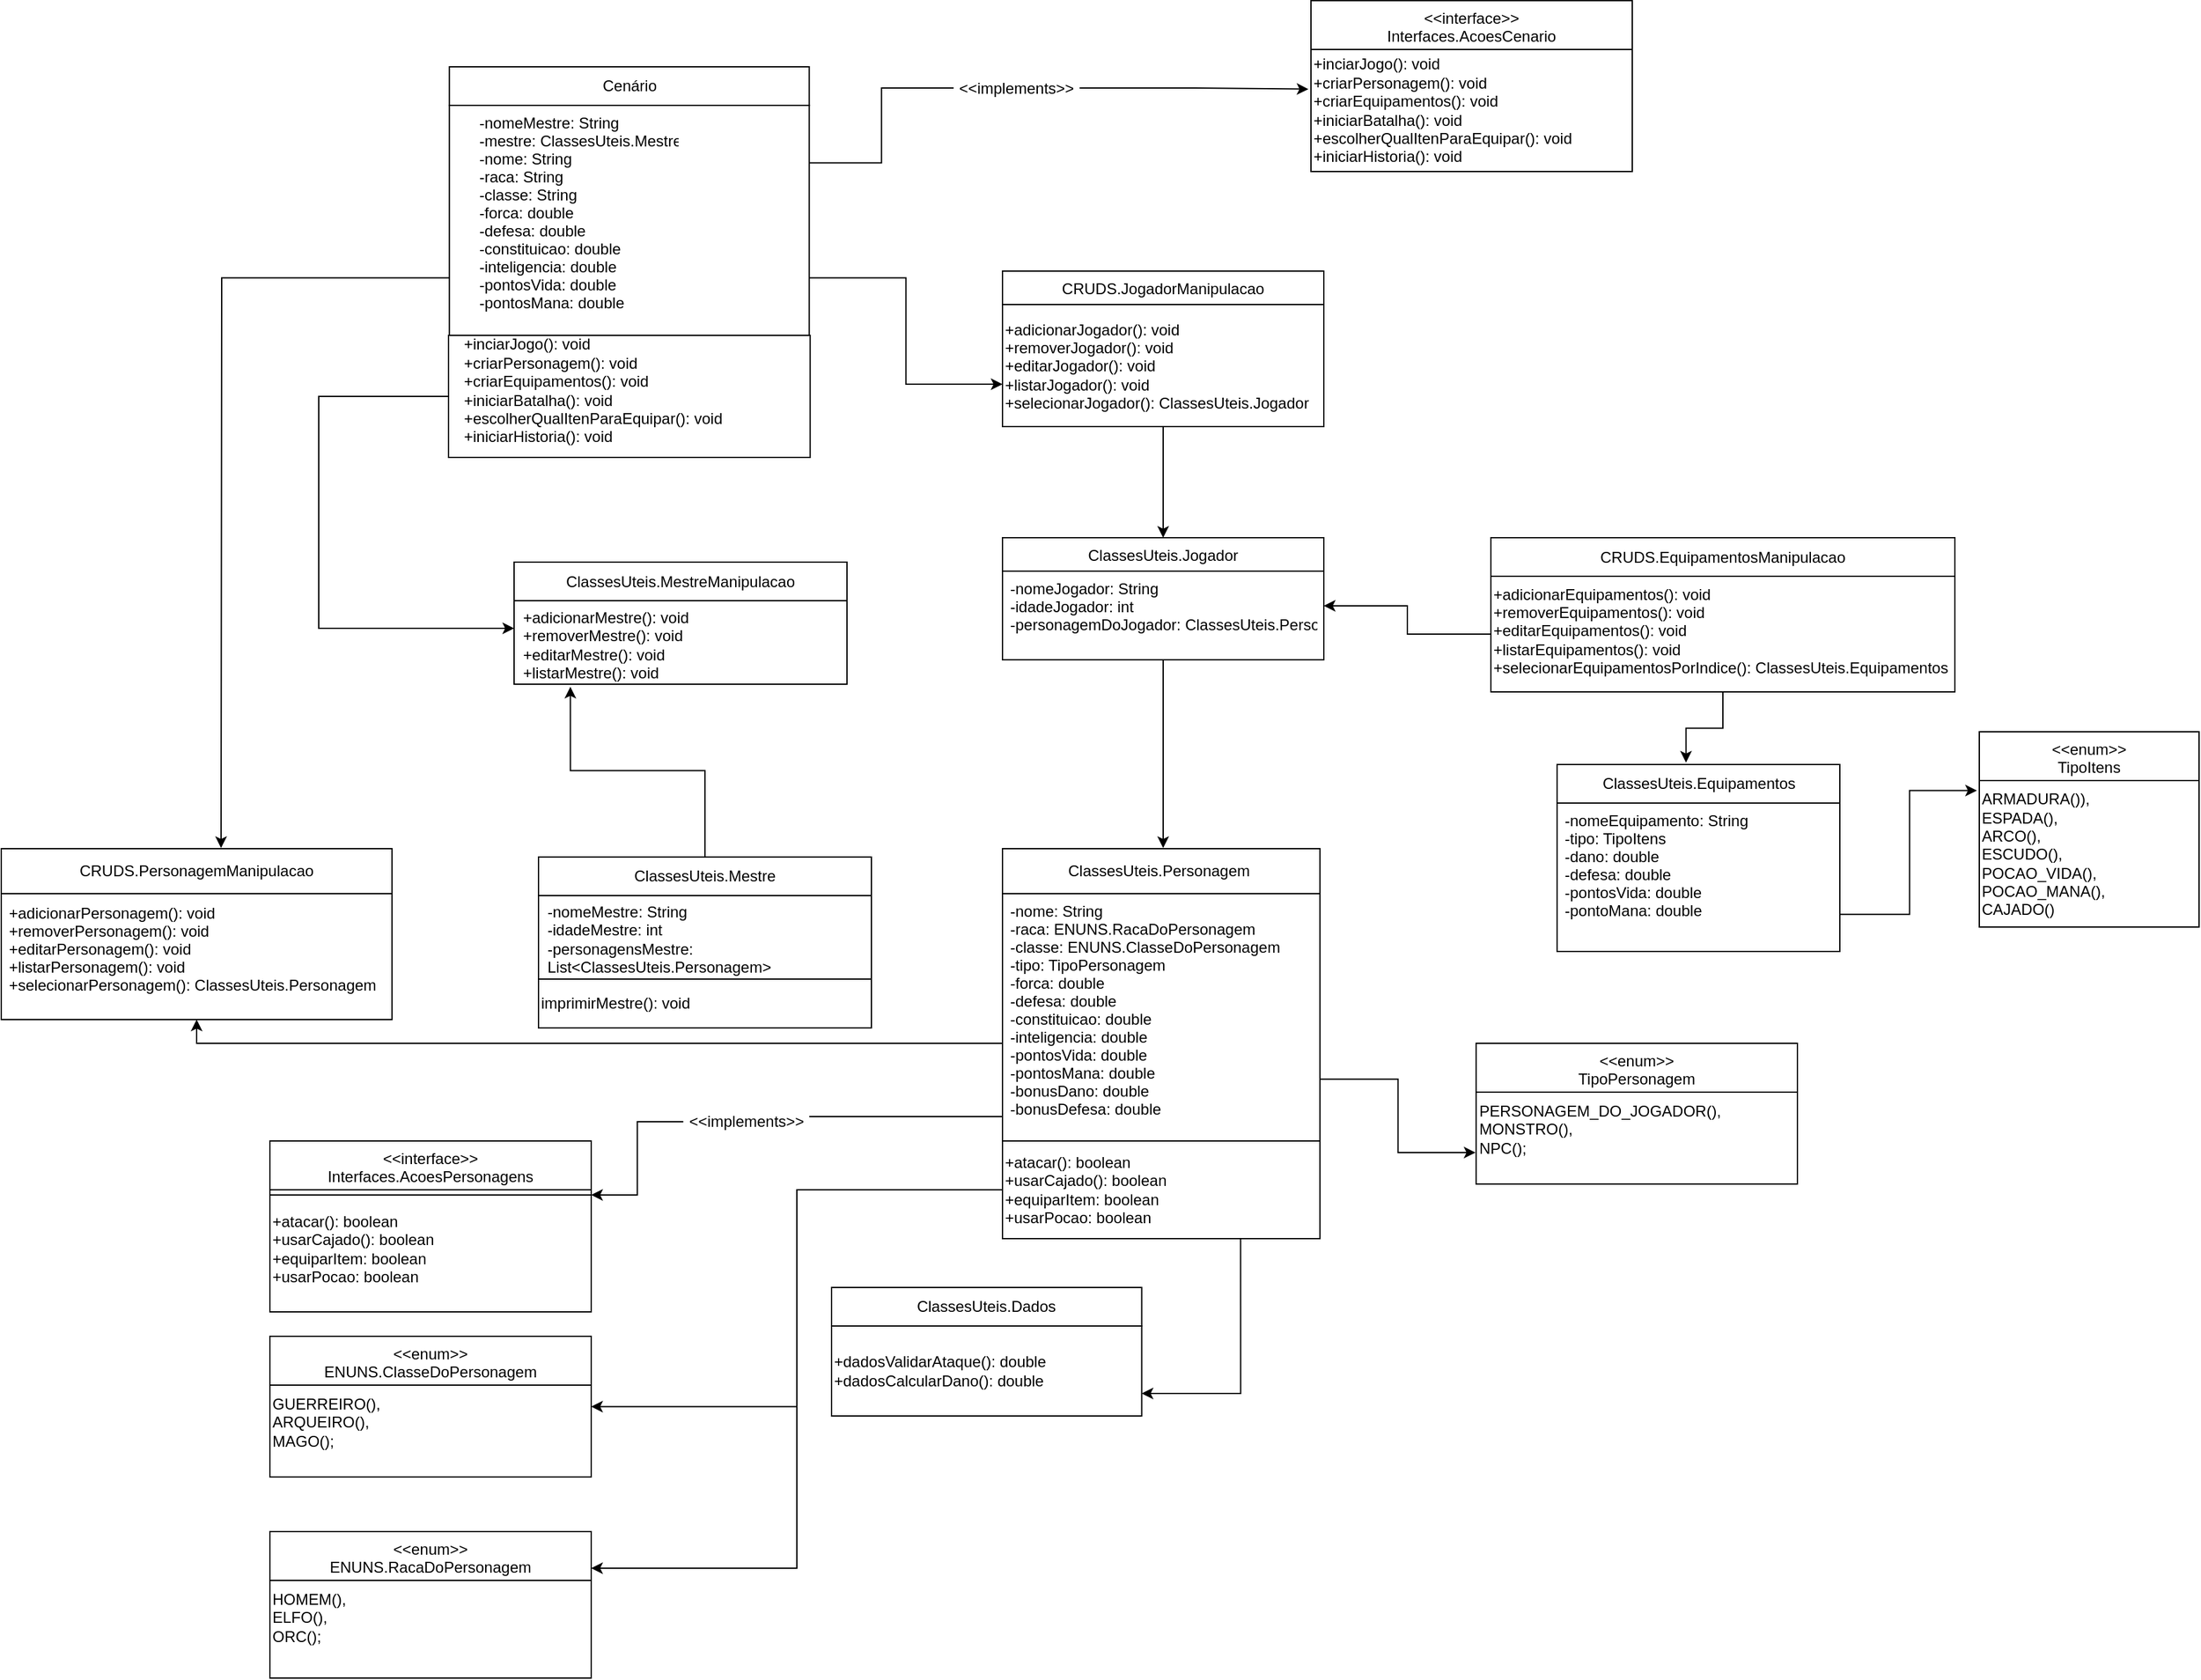 <mxfile version="20.4.0" type="github">
  <diagram id="C5RBs43oDa-KdzZeNtuy" name="Page-1">
    <mxGraphModel dx="2415" dy="1745" grid="1" gridSize="19" guides="1" tooltips="1" connect="1" arrows="1" fold="1" page="0" pageScale="1" pageWidth="827" pageHeight="1169" math="0" shadow="0">
      <root>
        <mxCell id="WIyWlLk6GJQsqaUBKTNV-0" />
        <mxCell id="WIyWlLk6GJQsqaUBKTNV-1" parent="WIyWlLk6GJQsqaUBKTNV-0" />
        <mxCell id="aQi3MAtJLsASPVlaxSXh-3" value="Cenário" style="rounded=0;whiteSpace=wrap;html=1;" parent="WIyWlLk6GJQsqaUBKTNV-1" vertex="1">
          <mxGeometry x="82.65" y="-456" width="280" height="30" as="geometry" />
        </mxCell>
        <mxCell id="xMzIyeOoaKzMOS7QW3ga-56" style="edgeStyle=orthogonalEdgeStyle;rounded=0;orthogonalLoop=1;jettySize=auto;html=1;exitX=1;exitY=0.75;exitDx=0;exitDy=0;entryX=0;entryY=0.653;entryDx=0;entryDy=0;entryPerimeter=0;fontFamily=Helvetica;fontSize=12;fontColor=default;" parent="WIyWlLk6GJQsqaUBKTNV-1" source="aQi3MAtJLsASPVlaxSXh-4" target="xMzIyeOoaKzMOS7QW3ga-23" edge="1">
          <mxGeometry relative="1" as="geometry" />
        </mxCell>
        <mxCell id="Moc88rCNBjQg3oymP7T_-1" style="edgeStyle=orthogonalEdgeStyle;rounded=0;orthogonalLoop=1;jettySize=auto;html=1;exitX=0;exitY=0.75;exitDx=0;exitDy=0;" edge="1" parent="WIyWlLk6GJQsqaUBKTNV-1" source="aQi3MAtJLsASPVlaxSXh-4">
          <mxGeometry relative="1" as="geometry">
            <mxPoint x="-95" y="152" as="targetPoint" />
          </mxGeometry>
        </mxCell>
        <mxCell id="aQi3MAtJLsASPVlaxSXh-4" value="" style="rounded=0;whiteSpace=wrap;html=1;" parent="WIyWlLk6GJQsqaUBKTNV-1" vertex="1">
          <mxGeometry x="82.65" y="-426" width="280" height="179" as="geometry" />
        </mxCell>
        <mxCell id="aQi3MAtJLsASPVlaxSXh-6" value="ClassesUteis.Equipamentos" style="rounded=0;whiteSpace=wrap;html=1;" parent="WIyWlLk6GJQsqaUBKTNV-1" vertex="1">
          <mxGeometry x="944.5" y="87" width="220" height="30" as="geometry" />
        </mxCell>
        <mxCell id="aQi3MAtJLsASPVlaxSXh-7" style="edgeStyle=orthogonalEdgeStyle;rounded=0;orthogonalLoop=1;jettySize=auto;html=1;exitX=0.5;exitY=1;exitDx=0;exitDy=0;" parent="WIyWlLk6GJQsqaUBKTNV-1" edge="1">
          <mxGeometry relative="1" as="geometry">
            <mxPoint x="753" y="347.5" as="sourcePoint" />
            <mxPoint x="753" y="347.5" as="targetPoint" />
          </mxGeometry>
        </mxCell>
        <mxCell id="Moc88rCNBjQg3oymP7T_-8" style="edgeStyle=orthogonalEdgeStyle;rounded=0;orthogonalLoop=1;jettySize=auto;html=1;exitX=0;exitY=0.5;exitDx=0;exitDy=0;entryX=0;entryY=0.331;entryDx=0;entryDy=0;entryPerimeter=0;" edge="1" parent="WIyWlLk6GJQsqaUBKTNV-1" source="aQi3MAtJLsASPVlaxSXh-8" target="Moc88rCNBjQg3oymP7T_-3">
          <mxGeometry relative="1" as="geometry">
            <mxPoint x="-19" y="-19" as="targetPoint" />
            <Array as="points">
              <mxPoint x="-19" y="-199" />
              <mxPoint x="-19" y="-19" />
            </Array>
          </mxGeometry>
        </mxCell>
        <mxCell id="aQi3MAtJLsASPVlaxSXh-8" value="" style="rounded=0;whiteSpace=wrap;html=1;" parent="WIyWlLk6GJQsqaUBKTNV-1" vertex="1">
          <mxGeometry x="81.98" y="-247" width="281.35" height="95" as="geometry" />
        </mxCell>
        <mxCell id="xMzIyeOoaKzMOS7QW3ga-42" style="edgeStyle=orthogonalEdgeStyle;rounded=0;orthogonalLoop=1;jettySize=auto;html=1;exitX=1;exitY=0.75;exitDx=0;exitDy=0;entryX=-0.011;entryY=0.068;entryDx=0;entryDy=0;entryPerimeter=0;fontFamily=Helvetica;fontSize=12;fontColor=default;" parent="WIyWlLk6GJQsqaUBKTNV-1" source="aQi3MAtJLsASPVlaxSXh-9" target="xMzIyeOoaKzMOS7QW3ga-41" edge="1">
          <mxGeometry relative="1" as="geometry" />
        </mxCell>
        <mxCell id="aQi3MAtJLsASPVlaxSXh-9" value="" style="rounded=0;whiteSpace=wrap;html=1;" parent="WIyWlLk6GJQsqaUBKTNV-1" vertex="1">
          <mxGeometry x="944.5" y="117" width="220" height="115.5" as="geometry" />
        </mxCell>
        <mxCell id="aQi3MAtJLsASPVlaxSXh-18" value="ClassesUteis.Personagem&amp;nbsp;" style="rounded=0;whiteSpace=wrap;html=1;" parent="WIyWlLk6GJQsqaUBKTNV-1" vertex="1">
          <mxGeometry x="513" y="152.5" width="247" height="35" as="geometry" />
        </mxCell>
        <mxCell id="pw85wmvpRaySXr9k1KnQ-8" style="edgeStyle=orthogonalEdgeStyle;rounded=0;orthogonalLoop=1;jettySize=auto;html=1;entryX=1;entryY=0.25;entryDx=0;entryDy=0;" parent="WIyWlLk6GJQsqaUBKTNV-1" target="pw85wmvpRaySXr9k1KnQ-3" edge="1">
          <mxGeometry relative="1" as="geometry">
            <Array as="points">
              <mxPoint x="513" y="456" />
              <mxPoint x="514" y="456" />
              <mxPoint x="514" y="418" />
              <mxPoint x="353" y="418" />
              <mxPoint x="353" y="713" />
            </Array>
            <mxPoint x="513" y="449" as="sourcePoint" />
          </mxGeometry>
        </mxCell>
        <mxCell id="pw85wmvpRaySXr9k1KnQ-34" style="edgeStyle=orthogonalEdgeStyle;rounded=0;orthogonalLoop=1;jettySize=auto;html=1;exitX=0;exitY=0.5;exitDx=0;exitDy=0;entryX=1;entryY=0.5;entryDx=0;entryDy=0;" parent="WIyWlLk6GJQsqaUBKTNV-1" target="pw85wmvpRaySXr9k1KnQ-0" edge="1">
          <mxGeometry relative="1" as="geometry">
            <Array as="points">
              <mxPoint x="514" y="418" />
              <mxPoint x="353" y="418" />
              <mxPoint x="353" y="587" />
            </Array>
            <mxPoint x="513.5" y="449.0" as="sourcePoint" />
          </mxGeometry>
        </mxCell>
        <mxCell id="xMzIyeOoaKzMOS7QW3ga-46" style="edgeStyle=orthogonalEdgeStyle;rounded=0;orthogonalLoop=1;jettySize=auto;html=1;exitX=1;exitY=0.75;exitDx=0;exitDy=0;entryX=-0.002;entryY=0.825;entryDx=0;entryDy=0;entryPerimeter=0;fontFamily=Helvetica;fontSize=12;fontColor=default;" parent="WIyWlLk6GJQsqaUBKTNV-1" source="aQi3MAtJLsASPVlaxSXh-20" target="xMzIyeOoaKzMOS7QW3ga-45" edge="1">
          <mxGeometry relative="1" as="geometry" />
        </mxCell>
        <mxCell id="aQi3MAtJLsASPVlaxSXh-20" value="" style="rounded=0;whiteSpace=wrap;html=1;" parent="WIyWlLk6GJQsqaUBKTNV-1" vertex="1">
          <mxGeometry x="513" y="187.5" width="247" height="192.5" as="geometry" />
        </mxCell>
        <mxCell id="7tbVIV-6kWvi_5owY3Rs-22" style="edgeStyle=orthogonalEdgeStyle;rounded=0;orthogonalLoop=1;jettySize=auto;html=1;exitX=0;exitY=0.5;exitDx=0;exitDy=0;startArrow=none;" parent="WIyWlLk6GJQsqaUBKTNV-1" source="7tbVIV-6kWvi_5owY3Rs-24" target="7tbVIV-6kWvi_5owY3Rs-16" edge="1">
          <mxGeometry relative="1" as="geometry" />
        </mxCell>
        <mxCell id="xMzIyeOoaKzMOS7QW3ga-16" style="edgeStyle=orthogonalEdgeStyle;rounded=0;orthogonalLoop=1;jettySize=auto;html=1;exitX=0;exitY=0.5;exitDx=0;exitDy=0;fontFamily=Helvetica;fontSize=12;fontColor=default;entryX=0.5;entryY=1;entryDx=0;entryDy=0;" parent="WIyWlLk6GJQsqaUBKTNV-1" source="aQi3MAtJLsASPVlaxSXh-21" target="i_C0AF-9v9BAxJ9rnjFK-3" edge="1">
          <mxGeometry relative="1" as="geometry">
            <mxPoint x="215" y="323" as="targetPoint" />
            <Array as="points">
              <mxPoint x="513" y="274" />
              <mxPoint x="513" y="304" />
              <mxPoint x="215" y="304" />
            </Array>
          </mxGeometry>
        </mxCell>
        <mxCell id="aQi3MAtJLsASPVlaxSXh-21" value="-nome: String&#xa;-raca: ENUNS.RacaDoPersonagem&#xa;-classe: ENUNS.ClasseDoPersonagem&#xa;-tipo: TipoPersonagem&#xa;-forca: double&#xa;-defesa: double&#xa;-constituicao: double&#xa;-inteligencia: double&#xa;-pontosVida: double&#xa;-pontosMana: double&#xa;-bonusDano: double&#xa;-bonusDefesa: double&#xa;&#xa;&#xa;&#xa;" style="text;align=left;verticalAlign=top;spacingLeft=4;spacingRight=4;overflow=hidden;rotatable=0;points=[[0,0.5],[1,0.5]];portConstraint=eastwest;" parent="WIyWlLk6GJQsqaUBKTNV-1" vertex="1">
          <mxGeometry x="513" y="187.5" width="240" height="173.5" as="geometry" />
        </mxCell>
        <mxCell id="aQi3MAtJLsASPVlaxSXh-22" value="-nomeEquipamento: String&#xa;-tipo: TipoItens&#xa;-dano: double&#xa;-defesa: double&#xa;-pontosVida: double&#xa;-pontoMana: double" style="text;align=left;verticalAlign=top;spacingLeft=4;spacingRight=4;overflow=hidden;rotatable=0;points=[[0,0.5],[1,0.5]];portConstraint=eastwest;" parent="WIyWlLk6GJQsqaUBKTNV-1" vertex="1">
          <mxGeometry x="944.5" y="117" width="187" height="134.5" as="geometry" />
        </mxCell>
        <mxCell id="aQi3MAtJLsASPVlaxSXh-23" value="-nomeMestre: String&#xa;-mestre: ClassesUteis.Mestre&#xa;-nome: String&#xa;-raca: String&#xa;-classe: String&#xa;-forca: double&#xa;-defesa: double&#xa;-constituicao: double&#xa;-inteligencia: double&#xa;-pontosVida: double&#xa;-pontosMana: double" style="text;align=left;verticalAlign=top;spacingLeft=4;spacingRight=4;overflow=hidden;rotatable=0;points=[[0,0.5],[1,0.5]];portConstraint=eastwest;" parent="WIyWlLk6GJQsqaUBKTNV-1" vertex="1">
          <mxGeometry x="100" y="-426" width="166" height="174" as="geometry" />
        </mxCell>
        <mxCell id="aqDDlLiModhRZFDufuGG-31" value="ClassesUteis.Dados" style="rounded=0;whiteSpace=wrap;html=1;" parent="WIyWlLk6GJQsqaUBKTNV-1" vertex="1">
          <mxGeometry x="380.0" y="494" width="241.31" height="30" as="geometry" />
        </mxCell>
        <mxCell id="aqDDlLiModhRZFDufuGG-33" value="+dadosValidarAtaque(): double&lt;br&gt;+dadosCalcularDano(): double" style="rounded=0;whiteSpace=wrap;html=1;align=left;" parent="WIyWlLk6GJQsqaUBKTNV-1" vertex="1">
          <mxGeometry x="380.0" y="524" width="241.31" height="70" as="geometry" />
        </mxCell>
        <mxCell id="xMzIyeOoaKzMOS7QW3ga-25" style="edgeStyle=orthogonalEdgeStyle;rounded=0;orthogonalLoop=1;jettySize=auto;html=1;exitX=0.5;exitY=1;exitDx=0;exitDy=0;fontFamily=Helvetica;fontSize=12;fontColor=default;" parent="WIyWlLk6GJQsqaUBKTNV-1" source="7tbVIV-6kWvi_5owY3Rs-0" edge="1">
          <mxGeometry relative="1" as="geometry">
            <mxPoint x="638" y="152" as="targetPoint" />
          </mxGeometry>
        </mxCell>
        <mxCell id="7tbVIV-6kWvi_5owY3Rs-0" value="ClassesUteis.Jogador&#xa;" style="swimlane;fontStyle=0;align=center;verticalAlign=top;childLayout=stackLayout;horizontal=1;startSize=26;horizontalStack=0;resizeParent=1;resizeLast=0;collapsible=1;marginBottom=0;rounded=0;shadow=0;strokeWidth=1;" parent="WIyWlLk6GJQsqaUBKTNV-1" vertex="1">
          <mxGeometry x="513" y="-89.5" width="250" height="95" as="geometry">
            <mxRectangle x="550" y="140" width="160" height="26" as="alternateBounds" />
          </mxGeometry>
        </mxCell>
        <mxCell id="7tbVIV-6kWvi_5owY3Rs-1" value="-nomeJogador: String&#xa;-idadeJogador: int&#xa;-personagemDoJogador: ClassesUteis.Personagem" style="text;align=left;verticalAlign=top;spacingLeft=4;spacingRight=4;overflow=hidden;rotatable=0;points=[[0,0.5],[1,0.5]];portConstraint=eastwest;" parent="7tbVIV-6kWvi_5owY3Rs-0" vertex="1">
          <mxGeometry y="26" width="250" height="54" as="geometry" />
        </mxCell>
        <mxCell id="7tbVIV-6kWvi_5owY3Rs-14" value="&lt;&lt;interface&gt;&gt;&#xa;Interfaces.AcoesPersonagens" style="swimlane;fontStyle=0;align=center;verticalAlign=top;childLayout=stackLayout;horizontal=1;startSize=38;horizontalStack=0;resizeParent=1;resizeLast=0;collapsible=1;marginBottom=0;rounded=0;shadow=0;strokeWidth=1;" parent="WIyWlLk6GJQsqaUBKTNV-1" vertex="1">
          <mxGeometry x="-57" y="380" width="250" height="133" as="geometry">
            <mxRectangle x="550" y="140" width="160" height="26" as="alternateBounds" />
          </mxGeometry>
        </mxCell>
        <mxCell id="7tbVIV-6kWvi_5owY3Rs-16" value="" style="line;html=1;strokeWidth=1;align=left;verticalAlign=middle;spacingTop=-1;spacingLeft=3;spacingRight=3;rotatable=0;labelPosition=right;points=[];portConstraint=eastwest;" parent="7tbVIV-6kWvi_5owY3Rs-14" vertex="1">
          <mxGeometry y="38" width="250" height="8" as="geometry" />
        </mxCell>
        <mxCell id="7tbVIV-6kWvi_5owY3Rs-17" value="&lt;div style=&quot;direction: ltr;&quot;&gt;&lt;span style=&quot;background-color: initial;&quot;&gt;+atacar(): boolean&lt;/span&gt;&lt;/div&gt;&lt;div style=&quot;direction: ltr;&quot;&gt;&lt;span style=&quot;background-color: initial;&quot;&gt;+usarCajado(): boolean&lt;/span&gt;&lt;/div&gt;&lt;div style=&quot;direction: ltr;&quot;&gt;&lt;span style=&quot;background-color: initial;&quot;&gt;+equiparItem: boolean&lt;/span&gt;&lt;/div&gt;&lt;div style=&quot;direction: ltr;&quot;&gt;&lt;span style=&quot;background-color: initial;&quot;&gt;+usarPocao: boolean&lt;/span&gt;&lt;/div&gt;" style="text;html=1;align=left;verticalAlign=middle;resizable=0;points=[];autosize=1;strokeColor=none;fillColor=none;" parent="7tbVIV-6kWvi_5owY3Rs-14" vertex="1">
          <mxGeometry y="46" width="250" height="76" as="geometry" />
        </mxCell>
        <mxCell id="7tbVIV-6kWvi_5owY3Rs-24" value="&amp;lt;&amp;lt;implements&amp;gt;&amp;gt;" style="text;html=1;strokeColor=none;fillColor=none;align=center;verticalAlign=middle;whiteSpace=wrap;rounded=0;" parent="WIyWlLk6GJQsqaUBKTNV-1" vertex="1">
          <mxGeometry x="264.65" y="350" width="98" height="30" as="geometry" />
        </mxCell>
        <mxCell id="7tbVIV-6kWvi_5owY3Rs-25" value="" style="edgeStyle=orthogonalEdgeStyle;rounded=0;orthogonalLoop=1;jettySize=auto;html=1;exitX=0;exitY=0.5;exitDx=0;exitDy=0;endArrow=none;" parent="WIyWlLk6GJQsqaUBKTNV-1" source="aQi3MAtJLsASPVlaxSXh-21" target="7tbVIV-6kWvi_5owY3Rs-24" edge="1">
          <mxGeometry relative="1" as="geometry">
            <mxPoint x="513" y="267.5" as="sourcePoint" />
            <mxPoint x="269" y="156" as="targetPoint" />
            <Array as="points">
              <mxPoint x="513" y="274" />
              <mxPoint x="513" y="361" />
            </Array>
          </mxGeometry>
        </mxCell>
        <mxCell id="pw85wmvpRaySXr9k1KnQ-0" value="&lt;&lt;enum&gt;&gt;&#xa;ENUNS.ClasseDoPersonagem" style="swimlane;fontStyle=0;align=center;verticalAlign=top;childLayout=stackLayout;horizontal=1;startSize=38;horizontalStack=0;resizeParent=1;resizeLast=0;collapsible=1;marginBottom=0;rounded=0;shadow=0;strokeWidth=1;" parent="WIyWlLk6GJQsqaUBKTNV-1" vertex="1">
          <mxGeometry x="-57" y="532" width="250" height="109.5" as="geometry">
            <mxRectangle x="550" y="140" width="160" height="26" as="alternateBounds" />
          </mxGeometry>
        </mxCell>
        <mxCell id="pw85wmvpRaySXr9k1KnQ-33" value="GUERREIRO(),&lt;br&gt;ARQUEIRO(),&lt;br&gt;MAGO();" style="text;html=1;align=left;verticalAlign=middle;resizable=0;points=[];autosize=1;strokeColor=none;fillColor=none;" parent="pw85wmvpRaySXr9k1KnQ-0" vertex="1">
          <mxGeometry y="38" width="250" height="57" as="geometry" />
        </mxCell>
        <mxCell id="pw85wmvpRaySXr9k1KnQ-3" value="&lt;&lt;enum&gt;&gt;&#xa;ENUNS.RacaDoPersonagem" style="swimlane;fontStyle=0;align=center;verticalAlign=top;childLayout=stackLayout;horizontal=1;startSize=38;horizontalStack=0;resizeParent=1;resizeLast=0;collapsible=1;marginBottom=0;rounded=0;shadow=0;strokeWidth=1;" parent="WIyWlLk6GJQsqaUBKTNV-1" vertex="1">
          <mxGeometry x="-57" y="684" width="250" height="114" as="geometry">
            <mxRectangle x="550" y="140" width="160" height="26" as="alternateBounds" />
          </mxGeometry>
        </mxCell>
        <mxCell id="pw85wmvpRaySXr9k1KnQ-36" value="&lt;span style=&quot;background-color: initial;&quot;&gt;HOMEM(),&lt;/span&gt;&lt;br&gt;&lt;span style=&quot;background-color: initial;&quot;&gt;ELFO(),&lt;/span&gt;&lt;br&gt;&lt;span style=&quot;background-color: initial;&quot;&gt;ORC();&lt;/span&gt;" style="text;html=1;align=left;verticalAlign=middle;resizable=0;points=[];autosize=1;strokeColor=none;fillColor=none;" parent="pw85wmvpRaySXr9k1KnQ-3" vertex="1">
          <mxGeometry y="38" width="250" height="57" as="geometry" />
        </mxCell>
        <mxCell id="pw85wmvpRaySXr9k1KnQ-38" style="edgeStyle=orthogonalEdgeStyle;rounded=0;orthogonalLoop=1;jettySize=auto;html=1;exitX=0.5;exitY=1;exitDx=0;exitDy=0;" parent="WIyWlLk6GJQsqaUBKTNV-1" edge="1">
          <mxGeometry relative="1" as="geometry">
            <mxPoint x="388.0" y="502" as="sourcePoint" />
            <mxPoint x="388.0" y="502" as="targetPoint" />
          </mxGeometry>
        </mxCell>
        <mxCell id="i_C0AF-9v9BAxJ9rnjFK-0" style="edgeStyle=orthogonalEdgeStyle;rounded=0;orthogonalLoop=1;jettySize=auto;html=1;exitX=0.5;exitY=1;exitDx=0;exitDy=0;" parent="WIyWlLk6GJQsqaUBKTNV-1" edge="1">
          <mxGeometry relative="1" as="geometry">
            <mxPoint x="433" y="348.82" as="sourcePoint" />
            <mxPoint x="433" y="348.82" as="targetPoint" />
          </mxGeometry>
        </mxCell>
        <mxCell id="i_C0AF-9v9BAxJ9rnjFK-1" value="CRUDS.PersonagemManipulacao" style="rounded=0;whiteSpace=wrap;html=1;" parent="WIyWlLk6GJQsqaUBKTNV-1" vertex="1">
          <mxGeometry x="-266" y="152.5" width="304" height="35" as="geometry" />
        </mxCell>
        <mxCell id="i_C0AF-9v9BAxJ9rnjFK-3" value="" style="rounded=0;whiteSpace=wrap;html=1;" parent="WIyWlLk6GJQsqaUBKTNV-1" vertex="1">
          <mxGeometry x="-266" y="187.5" width="304" height="98" as="geometry" />
        </mxCell>
        <mxCell id="i_C0AF-9v9BAxJ9rnjFK-4" value="+adicionarPersonagem(): void&#xa;+removerPersonagem(): void&#xa;+editarPersonagem(): void&#xa;+listarPersonagem(): void&#xa;+selecionarPersonagem(): ClassesUteis.Personagem" style="text;align=left;verticalAlign=top;spacingLeft=4;spacingRight=4;overflow=hidden;rotatable=0;points=[[0,0.5],[1,0.5]];portConstraint=eastwest;" parent="WIyWlLk6GJQsqaUBKTNV-1" vertex="1">
          <mxGeometry x="-266" y="189" width="307.35" height="76" as="geometry" />
        </mxCell>
        <mxCell id="i_C0AF-9v9BAxJ9rnjFK-6" value="CRUDS.EquipamentosManipulacao" style="rounded=0;whiteSpace=wrap;html=1;" parent="WIyWlLk6GJQsqaUBKTNV-1" vertex="1">
          <mxGeometry x="893" y="-89.5" width="361" height="30" as="geometry" />
        </mxCell>
        <mxCell id="xMzIyeOoaKzMOS7QW3ga-15" style="edgeStyle=orthogonalEdgeStyle;rounded=0;orthogonalLoop=1;jettySize=auto;html=1;exitX=0.5;exitY=1;exitDx=0;exitDy=0;entryX=0.456;entryY=-0.05;entryDx=0;entryDy=0;entryPerimeter=0;fontFamily=Helvetica;fontSize=12;fontColor=default;" parent="WIyWlLk6GJQsqaUBKTNV-1" source="i_C0AF-9v9BAxJ9rnjFK-7" target="aQi3MAtJLsASPVlaxSXh-6" edge="1">
          <mxGeometry relative="1" as="geometry" />
        </mxCell>
        <mxCell id="xMzIyeOoaKzMOS7QW3ga-43" style="edgeStyle=orthogonalEdgeStyle;rounded=0;orthogonalLoop=1;jettySize=auto;html=1;exitX=0;exitY=0.5;exitDx=0;exitDy=0;entryX=1;entryY=0.5;entryDx=0;entryDy=0;fontFamily=Helvetica;fontSize=12;fontColor=default;" parent="WIyWlLk6GJQsqaUBKTNV-1" source="i_C0AF-9v9BAxJ9rnjFK-7" target="7tbVIV-6kWvi_5owY3Rs-1" edge="1">
          <mxGeometry relative="1" as="geometry" />
        </mxCell>
        <mxCell id="i_C0AF-9v9BAxJ9rnjFK-7" value="" style="rounded=0;whiteSpace=wrap;html=1;" parent="WIyWlLk6GJQsqaUBKTNV-1" vertex="1">
          <mxGeometry x="893" y="-59.5" width="361" height="90" as="geometry" />
        </mxCell>
        <mxCell id="xMzIyeOoaKzMOS7QW3ga-24" style="edgeStyle=orthogonalEdgeStyle;rounded=0;orthogonalLoop=1;jettySize=auto;html=1;exitX=0.5;exitY=1;exitDx=0;exitDy=0;entryX=0.5;entryY=0;entryDx=0;entryDy=0;fontFamily=Helvetica;fontSize=12;fontColor=default;" parent="WIyWlLk6GJQsqaUBKTNV-1" source="i_C0AF-9v9BAxJ9rnjFK-11" target="7tbVIV-6kWvi_5owY3Rs-0" edge="1">
          <mxGeometry relative="1" as="geometry" />
        </mxCell>
        <mxCell id="i_C0AF-9v9BAxJ9rnjFK-11" value="CRUDS.JogadorManipulacao&#xa;" style="swimlane;fontStyle=0;align=center;verticalAlign=top;childLayout=stackLayout;horizontal=1;startSize=26;horizontalStack=0;resizeParent=1;resizeLast=0;collapsible=1;marginBottom=0;rounded=0;shadow=0;strokeWidth=1;" parent="WIyWlLk6GJQsqaUBKTNV-1" vertex="1">
          <mxGeometry x="513" y="-297" width="250" height="121" as="geometry">
            <mxRectangle x="550" y="140" width="160" height="26" as="alternateBounds" />
          </mxGeometry>
        </mxCell>
        <mxCell id="xMzIyeOoaKzMOS7QW3ga-23" value="+adicionarJogador(): void&lt;br&gt;+removerJogador(): void&lt;br&gt;+editarJogador(): void&lt;br&gt;+listarJogador(): void&lt;br&gt;+selecionarJogador(): ClassesUteis.Jogador" style="text;html=1;align=left;verticalAlign=middle;resizable=0;points=[];autosize=1;strokeColor=none;fillColor=none;fontSize=12;fontFamily=Helvetica;fontColor=default;" parent="i_C0AF-9v9BAxJ9rnjFK-11" vertex="1">
          <mxGeometry y="26" width="250" height="95" as="geometry" />
        </mxCell>
        <mxCell id="xMzIyeOoaKzMOS7QW3ga-18" style="edgeStyle=orthogonalEdgeStyle;rounded=0;orthogonalLoop=1;jettySize=auto;html=1;exitX=0.75;exitY=1;exitDx=0;exitDy=0;fontFamily=Helvetica;fontSize=12;fontColor=default;entryX=1;entryY=0.75;entryDx=0;entryDy=0;" parent="WIyWlLk6GJQsqaUBKTNV-1" source="xMzIyeOoaKzMOS7QW3ga-5" target="aqDDlLiModhRZFDufuGG-33" edge="1">
          <mxGeometry relative="1" as="geometry">
            <mxPoint x="698" y="570" as="targetPoint" />
          </mxGeometry>
        </mxCell>
        <mxCell id="xMzIyeOoaKzMOS7QW3ga-5" value="" style="whiteSpace=wrap;html=1;" parent="WIyWlLk6GJQsqaUBKTNV-1" vertex="1">
          <mxGeometry x="513" y="380" width="247" height="76" as="geometry" />
        </mxCell>
        <mxCell id="xMzIyeOoaKzMOS7QW3ga-6" value="&lt;div style=&quot;direction: ltr;&quot;&gt;&lt;span style=&quot;background-color: initial;&quot;&gt;+atacar(): boolean&lt;/span&gt;&lt;/div&gt;&lt;div style=&quot;direction: ltr;&quot;&gt;&lt;span style=&quot;background-color: initial;&quot;&gt;+usarCajado(): boolean&lt;/span&gt;&lt;/div&gt;&lt;div style=&quot;direction: ltr;&quot;&gt;&lt;span style=&quot;background-color: initial;&quot;&gt;+equiparItem: boolean&lt;/span&gt;&lt;/div&gt;&lt;div style=&quot;direction: ltr;&quot;&gt;&lt;span style=&quot;background-color: initial;&quot;&gt;+usarPocao: boolean&lt;/span&gt;&lt;/div&gt;" style="text;html=1;align=left;verticalAlign=middle;resizable=0;points=[];autosize=1;strokeColor=none;fillColor=none;" parent="WIyWlLk6GJQsqaUBKTNV-1" vertex="1">
          <mxGeometry x="513" y="380" width="171" height="76" as="geometry" />
        </mxCell>
        <mxCell id="xMzIyeOoaKzMOS7QW3ga-9" value="+adicionarEquipamentos(): void&lt;br&gt;+removerEquipamentos(): void&lt;br&gt;+editarEquipamentos(): void&lt;br&gt;+listarEquipamentos(): void&lt;br&gt;+selecionarEquipamentosPorIndice(): ClassesUteis.Equipamentos" style="text;html=1;align=left;verticalAlign=middle;resizable=0;points=[];autosize=1;strokeColor=none;fillColor=none;fontSize=12;fontFamily=Helvetica;fontColor=default;" parent="WIyWlLk6GJQsqaUBKTNV-1" vertex="1">
          <mxGeometry x="893" y="-64.5" width="323" height="95" as="geometry" />
        </mxCell>
        <mxCell id="xMzIyeOoaKzMOS7QW3ga-26" value="+inciarJogo(): void&lt;br&gt;+criarPersonagem(): void&lt;br&gt;+criarEquipamentos(): void&lt;br&gt;+iniciarBatalha(): void&lt;br&gt;+escolherQualItenParaEquipar(): void&lt;br&gt;+iniciarHistoria(): void" style="text;html=1;align=left;verticalAlign=middle;resizable=0;points=[];autosize=1;strokeColor=none;fillColor=none;fontSize=12;fontFamily=Helvetica;fontColor=default;" parent="WIyWlLk6GJQsqaUBKTNV-1" vertex="1">
          <mxGeometry x="91.5" y="-252" width="247" height="95" as="geometry" />
        </mxCell>
        <mxCell id="Moc88rCNBjQg3oymP7T_-7" style="edgeStyle=orthogonalEdgeStyle;rounded=0;orthogonalLoop=1;jettySize=auto;html=1;exitX=0.5;exitY=0;exitDx=0;exitDy=0;entryX=0.169;entryY=1.031;entryDx=0;entryDy=0;entryPerimeter=0;" edge="1" parent="WIyWlLk6GJQsqaUBKTNV-1" source="xMzIyeOoaKzMOS7QW3ga-29" target="Moc88rCNBjQg3oymP7T_-3">
          <mxGeometry relative="1" as="geometry" />
        </mxCell>
        <mxCell id="xMzIyeOoaKzMOS7QW3ga-29" value="ClassesUteis.Mestre" style="rounded=0;whiteSpace=wrap;html=1;" parent="WIyWlLk6GJQsqaUBKTNV-1" vertex="1">
          <mxGeometry x="152" y="159" width="259" height="30" as="geometry" />
        </mxCell>
        <mxCell id="xMzIyeOoaKzMOS7QW3ga-30" value="" style="rounded=0;whiteSpace=wrap;html=1;align=left;" parent="WIyWlLk6GJQsqaUBKTNV-1" vertex="1">
          <mxGeometry x="152" y="189" width="259" height="65" as="geometry" />
        </mxCell>
        <mxCell id="xMzIyeOoaKzMOS7QW3ga-31" style="edgeStyle=orthogonalEdgeStyle;rounded=0;orthogonalLoop=1;jettySize=auto;html=1;exitX=0.5;exitY=1;exitDx=0;exitDy=0;" parent="WIyWlLk6GJQsqaUBKTNV-1" edge="1">
          <mxGeometry relative="1" as="geometry">
            <mxPoint x="160" y="167" as="sourcePoint" />
            <mxPoint x="160" y="167" as="targetPoint" />
          </mxGeometry>
        </mxCell>
        <mxCell id="xMzIyeOoaKzMOS7QW3ga-32" value="-nomeMestre: String&lt;br&gt;-idadeMestre: int&lt;br&gt;-personagensMestre: List&amp;lt;ClassesUteis.Personagem&amp;gt;" style="text;html=1;strokeColor=none;fillColor=none;align=left;verticalAlign=middle;whiteSpace=wrap;rounded=0;fontFamily=Helvetica;fontSize=12;fontColor=default;" parent="WIyWlLk6GJQsqaUBKTNV-1" vertex="1">
          <mxGeometry x="157" y="202.5" width="235" height="41" as="geometry" />
        </mxCell>
        <mxCell id="xMzIyeOoaKzMOS7QW3ga-35" value="imprimirMestre(): void" style="rounded=0;whiteSpace=wrap;html=1;fontFamily=Helvetica;fontSize=12;fontColor=default;fillColor=none;gradientColor=none;align=left;" parent="WIyWlLk6GJQsqaUBKTNV-1" vertex="1">
          <mxGeometry x="152" y="254" width="259" height="38" as="geometry" />
        </mxCell>
        <mxCell id="xMzIyeOoaKzMOS7QW3ga-39" value="&lt;&lt;enum&gt;&gt;&#xa;TipoItens" style="swimlane;fontStyle=0;align=center;verticalAlign=top;childLayout=stackLayout;horizontal=1;startSize=38;horizontalStack=0;resizeParent=1;resizeLast=0;collapsible=1;marginBottom=0;rounded=0;shadow=0;strokeWidth=1;" parent="WIyWlLk6GJQsqaUBKTNV-1" vertex="1">
          <mxGeometry x="1273" y="61.5" width="171" height="152" as="geometry">
            <mxRectangle x="550" y="140" width="160" height="26" as="alternateBounds" />
          </mxGeometry>
        </mxCell>
        <mxCell id="xMzIyeOoaKzMOS7QW3ga-41" value="ARMADURA()),&lt;br&gt;ESPADA(),&lt;br&gt;ARCO(),&lt;br&gt;ESCUDO(),&lt;br&gt;POCAO_VIDA(),&lt;br&gt;POCAO_MANA(),&lt;br&gt;CAJADO()" style="text;html=1;align=left;verticalAlign=middle;resizable=0;points=[];autosize=1;strokeColor=none;fillColor=none;fontSize=12;fontFamily=Helvetica;fontColor=default;" parent="xMzIyeOoaKzMOS7QW3ga-39" vertex="1">
          <mxGeometry y="38" width="171" height="114" as="geometry" />
        </mxCell>
        <mxCell id="xMzIyeOoaKzMOS7QW3ga-44" value="&lt;&lt;enum&gt;&gt;&#xa;TipoPersonagem" style="swimlane;fontStyle=0;align=center;verticalAlign=top;childLayout=stackLayout;horizontal=1;startSize=38;horizontalStack=0;resizeParent=1;resizeLast=0;collapsible=1;marginBottom=0;rounded=0;shadow=0;strokeWidth=1;" parent="WIyWlLk6GJQsqaUBKTNV-1" vertex="1">
          <mxGeometry x="881.5" y="304" width="250" height="109.5" as="geometry">
            <mxRectangle x="550" y="140" width="160" height="26" as="alternateBounds" />
          </mxGeometry>
        </mxCell>
        <mxCell id="xMzIyeOoaKzMOS7QW3ga-45" value="PERSONAGEM_DO_JOGADOR(),&lt;br&gt;MONSTRO(),&lt;br&gt;NPC();" style="text;html=1;align=left;verticalAlign=middle;resizable=0;points=[];autosize=1;strokeColor=none;fillColor=none;" parent="xMzIyeOoaKzMOS7QW3ga-44" vertex="1">
          <mxGeometry y="38" width="250" height="57" as="geometry" />
        </mxCell>
        <mxCell id="xMzIyeOoaKzMOS7QW3ga-50" value="&lt;&lt;interface&gt;&gt;&#xa;Interfaces.AcoesCenario" style="swimlane;fontStyle=0;align=center;verticalAlign=top;childLayout=stackLayout;horizontal=1;startSize=38;horizontalStack=0;resizeParent=1;resizeLast=0;collapsible=1;marginBottom=0;rounded=0;shadow=0;strokeWidth=1;" parent="WIyWlLk6GJQsqaUBKTNV-1" vertex="1">
          <mxGeometry x="753" y="-507.5" width="250" height="133" as="geometry">
            <mxRectangle x="550" y="140" width="160" height="26" as="alternateBounds" />
          </mxGeometry>
        </mxCell>
        <mxCell id="xMzIyeOoaKzMOS7QW3ga-53" value="+inciarJogo(): void&lt;br&gt;+criarPersonagem(): void&lt;br&gt;+criarEquipamentos(): void&lt;br&gt;+iniciarBatalha(): void&lt;br&gt;+escolherQualItenParaEquipar(): void&lt;br&gt;+iniciarHistoria(): void" style="text;html=1;align=left;verticalAlign=middle;resizable=0;points=[];autosize=1;strokeColor=none;fillColor=none;fontSize=12;fontFamily=Helvetica;fontColor=default;" parent="xMzIyeOoaKzMOS7QW3ga-50" vertex="1">
          <mxGeometry y="38" width="250" height="95" as="geometry" />
        </mxCell>
        <mxCell id="xMzIyeOoaKzMOS7QW3ga-55" style="edgeStyle=orthogonalEdgeStyle;rounded=0;orthogonalLoop=1;jettySize=auto;html=1;exitX=1;exitY=0.5;exitDx=0;exitDy=0;fontFamily=Helvetica;fontSize=12;fontColor=default;" parent="WIyWlLk6GJQsqaUBKTNV-1" source="aQi3MAtJLsASPVlaxSXh-23" target="aQi3MAtJLsASPVlaxSXh-23" edge="1">
          <mxGeometry relative="1" as="geometry" />
        </mxCell>
        <mxCell id="xMzIyeOoaKzMOS7QW3ga-60" style="edgeStyle=orthogonalEdgeStyle;rounded=0;orthogonalLoop=1;jettySize=auto;html=1;exitX=1;exitY=0.5;exitDx=0;exitDy=0;entryX=-0.008;entryY=0.325;entryDx=0;entryDy=0;entryPerimeter=0;fontFamily=Helvetica;fontSize=12;fontColor=default;" parent="WIyWlLk6GJQsqaUBKTNV-1" source="xMzIyeOoaKzMOS7QW3ga-54" target="xMzIyeOoaKzMOS7QW3ga-53" edge="1">
          <mxGeometry relative="1" as="geometry" />
        </mxCell>
        <mxCell id="xMzIyeOoaKzMOS7QW3ga-54" value="&amp;lt;&amp;lt;implements&amp;gt;&amp;gt;" style="text;html=1;strokeColor=none;fillColor=none;align=center;verticalAlign=middle;whiteSpace=wrap;rounded=0;" parent="WIyWlLk6GJQsqaUBKTNV-1" vertex="1">
          <mxGeometry x="475" y="-453" width="98" height="27" as="geometry" />
        </mxCell>
        <mxCell id="xMzIyeOoaKzMOS7QW3ga-59" value="" style="edgeStyle=orthogonalEdgeStyle;rounded=0;orthogonalLoop=1;jettySize=auto;html=1;exitX=1;exitY=0.25;exitDx=0;exitDy=0;entryX=0;entryY=0.5;entryDx=0;entryDy=0;fontFamily=Helvetica;fontSize=12;fontColor=default;endArrow=none;" parent="WIyWlLk6GJQsqaUBKTNV-1" source="aQi3MAtJLsASPVlaxSXh-4" target="xMzIyeOoaKzMOS7QW3ga-54" edge="1">
          <mxGeometry relative="1" as="geometry">
            <mxPoint x="362.65" y="-381.25" as="sourcePoint" />
            <mxPoint x="753.75" y="-463.8" as="targetPoint" />
          </mxGeometry>
        </mxCell>
        <mxCell id="Moc88rCNBjQg3oymP7T_-2" value="ClassesUteis.MestreManipulacao" style="rounded=0;whiteSpace=wrap;html=1;" vertex="1" parent="WIyWlLk6GJQsqaUBKTNV-1">
          <mxGeometry x="133" y="-70.5" width="259" height="30" as="geometry" />
        </mxCell>
        <mxCell id="Moc88rCNBjQg3oymP7T_-3" value="" style="rounded=0;whiteSpace=wrap;html=1;align=left;" vertex="1" parent="WIyWlLk6GJQsqaUBKTNV-1">
          <mxGeometry x="133" y="-40.5" width="259" height="65" as="geometry" />
        </mxCell>
        <mxCell id="Moc88rCNBjQg3oymP7T_-4" style="edgeStyle=orthogonalEdgeStyle;rounded=0;orthogonalLoop=1;jettySize=auto;html=1;exitX=0.5;exitY=1;exitDx=0;exitDy=0;" edge="1" parent="WIyWlLk6GJQsqaUBKTNV-1">
          <mxGeometry relative="1" as="geometry">
            <mxPoint x="141.0" y="-62.5" as="sourcePoint" />
            <mxPoint x="141.0" y="-62.5" as="targetPoint" />
          </mxGeometry>
        </mxCell>
        <mxCell id="Moc88rCNBjQg3oymP7T_-5" value="&lt;span style=&quot;&quot;&gt;+adicionarMestre(): void&lt;/span&gt;&lt;br style=&quot;padding: 0px; margin: 0px;&quot;&gt;&lt;span style=&quot;&quot;&gt;+removerMestre(): void&lt;/span&gt;&lt;br style=&quot;padding: 0px; margin: 0px;&quot;&gt;&lt;span style=&quot;&quot;&gt;+editarMestre(): void&lt;/span&gt;&lt;br style=&quot;padding: 0px; margin: 0px;&quot;&gt;&lt;span style=&quot;&quot;&gt;+listarMestre(): void&lt;/span&gt;" style="text;html=1;strokeColor=none;fillColor=none;align=left;verticalAlign=middle;whiteSpace=wrap;rounded=0;fontFamily=Helvetica;fontSize=12;fontColor=default;" vertex="1" parent="WIyWlLk6GJQsqaUBKTNV-1">
          <mxGeometry x="138" y="-27" width="235" height="41" as="geometry" />
        </mxCell>
      </root>
    </mxGraphModel>
  </diagram>
</mxfile>
